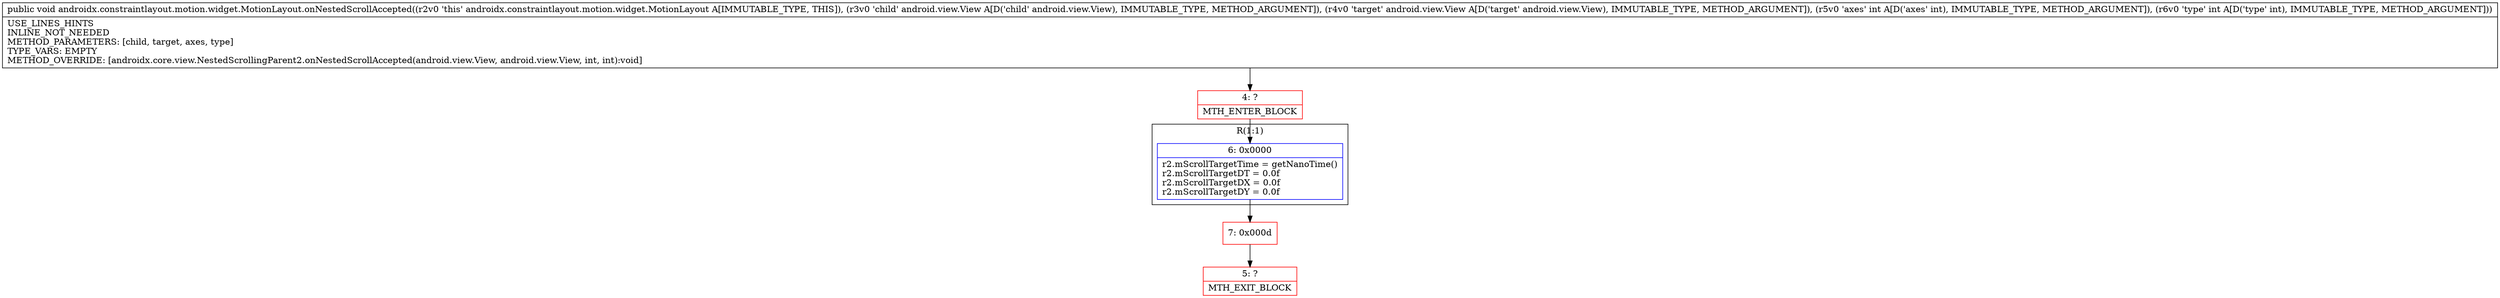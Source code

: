 digraph "CFG forandroidx.constraintlayout.motion.widget.MotionLayout.onNestedScrollAccepted(Landroid\/view\/View;Landroid\/view\/View;II)V" {
subgraph cluster_Region_138378510 {
label = "R(1:1)";
node [shape=record,color=blue];
Node_6 [shape=record,label="{6\:\ 0x0000|r2.mScrollTargetTime = getNanoTime()\lr2.mScrollTargetDT = 0.0f\lr2.mScrollTargetDX = 0.0f\lr2.mScrollTargetDY = 0.0f\l}"];
}
Node_4 [shape=record,color=red,label="{4\:\ ?|MTH_ENTER_BLOCK\l}"];
Node_7 [shape=record,color=red,label="{7\:\ 0x000d}"];
Node_5 [shape=record,color=red,label="{5\:\ ?|MTH_EXIT_BLOCK\l}"];
MethodNode[shape=record,label="{public void androidx.constraintlayout.motion.widget.MotionLayout.onNestedScrollAccepted((r2v0 'this' androidx.constraintlayout.motion.widget.MotionLayout A[IMMUTABLE_TYPE, THIS]), (r3v0 'child' android.view.View A[D('child' android.view.View), IMMUTABLE_TYPE, METHOD_ARGUMENT]), (r4v0 'target' android.view.View A[D('target' android.view.View), IMMUTABLE_TYPE, METHOD_ARGUMENT]), (r5v0 'axes' int A[D('axes' int), IMMUTABLE_TYPE, METHOD_ARGUMENT]), (r6v0 'type' int A[D('type' int), IMMUTABLE_TYPE, METHOD_ARGUMENT]))  | USE_LINES_HINTS\lINLINE_NOT_NEEDED\lMETHOD_PARAMETERS: [child, target, axes, type]\lTYPE_VARS: EMPTY\lMETHOD_OVERRIDE: [androidx.core.view.NestedScrollingParent2.onNestedScrollAccepted(android.view.View, android.view.View, int, int):void]\l}"];
MethodNode -> Node_4;Node_6 -> Node_7;
Node_4 -> Node_6;
Node_7 -> Node_5;
}

